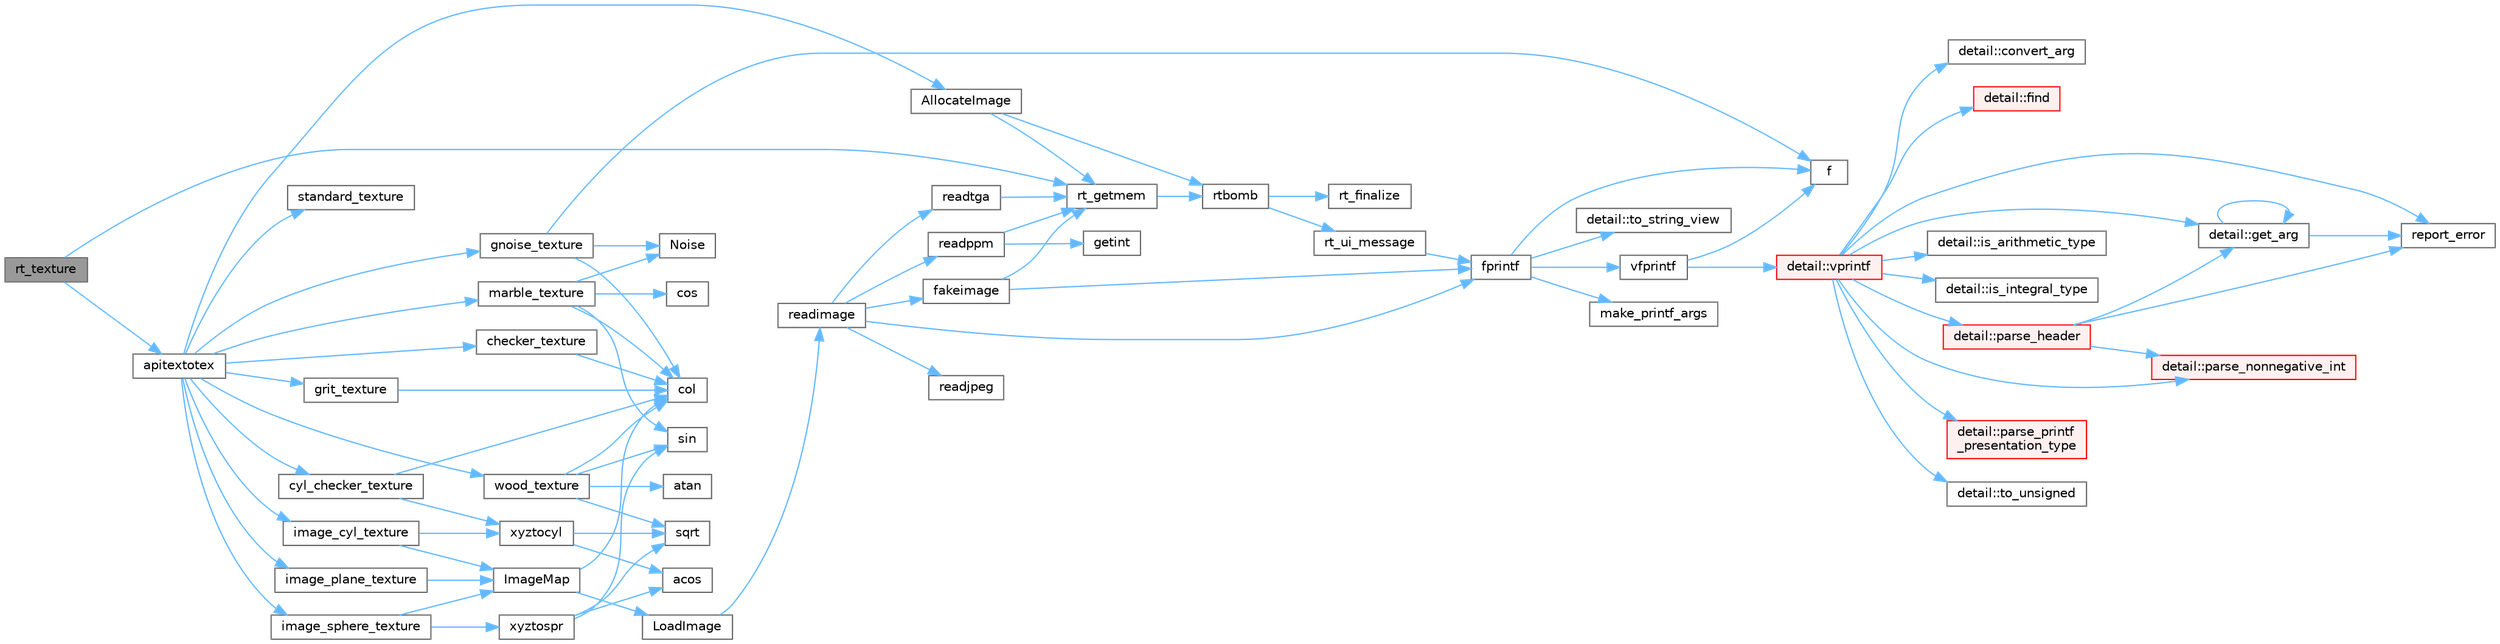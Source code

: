 digraph "rt_texture"
{
 // LATEX_PDF_SIZE
  bgcolor="transparent";
  edge [fontname=Helvetica,fontsize=10,labelfontname=Helvetica,labelfontsize=10];
  node [fontname=Helvetica,fontsize=10,shape=box,height=0.2,width=0.4];
  rankdir="LR";
  Node1 [id="Node000001",label="rt_texture",height=0.2,width=0.4,color="gray40", fillcolor="grey60", style="filled", fontcolor="black",tooltip=" "];
  Node1 -> Node2 [id="edge79_Node000001_Node000002",color="steelblue1",style="solid",tooltip=" "];
  Node2 [id="Node000002",label="apitextotex",height=0.2,width=0.4,color="grey40", fillcolor="white", style="filled",URL="$api_8cpp.html#a498a435f3fff94779e591e58e77f7bb0",tooltip=" "];
  Node2 -> Node3 [id="edge80_Node000002_Node000003",color="steelblue1",style="solid",tooltip=" "];
  Node3 [id="Node000003",label="AllocateImage",height=0.2,width=0.4,color="grey40", fillcolor="white", style="filled",URL="$imap_8cpp.html#a6137217c6fd64e2b8e929c1386404c11",tooltip=" "];
  Node3 -> Node4 [id="edge81_Node000003_Node000004",color="steelblue1",style="solid",tooltip=" "];
  Node4 [id="Node000004",label="rt_getmem",height=0.2,width=0.4,color="grey40", fillcolor="white", style="filled",URL="$util_8cpp.html#a55411670110436341b6dba465125eb8f",tooltip=" "];
  Node4 -> Node5 [id="edge82_Node000004_Node000005",color="steelblue1",style="solid",tooltip=" "];
  Node5 [id="Node000005",label="rtbomb",height=0.2,width=0.4,color="grey40", fillcolor="white", style="filled",URL="$util_8cpp.html#ab11ff87b1a71787f653c8026fe800e3d",tooltip=" "];
  Node5 -> Node6 [id="edge83_Node000005_Node000006",color="steelblue1",style="solid",tooltip=" "];
  Node6 [id="Node000006",label="rt_finalize",height=0.2,width=0.4,color="grey40", fillcolor="white", style="filled",URL="$tachyon__video_8cpp.html#a846c00845423b3f83b3192ae8b179604",tooltip=" "];
  Node5 -> Node7 [id="edge84_Node000005_Node000007",color="steelblue1",style="solid",tooltip=" "];
  Node7 [id="Node000007",label="rt_ui_message",height=0.2,width=0.4,color="grey40", fillcolor="white", style="filled",URL="$ui_8cpp.html#aea0c1431950c57ff36231c7f4ba804f1",tooltip=" "];
  Node7 -> Node8 [id="edge85_Node000007_Node000008",color="steelblue1",style="solid",tooltip=" "];
  Node8 [id="Node000008",label="fprintf",height=0.2,width=0.4,color="grey40", fillcolor="white", style="filled",URL="$printf_8h.html#a9f315126362cae9675de1642105e631e",tooltip=" "];
  Node8 -> Node9 [id="edge86_Node000008_Node000009",color="steelblue1",style="solid",tooltip=" "];
  Node9 [id="Node000009",label="f",height=0.2,width=0.4,color="grey40", fillcolor="white", style="filled",URL="$cxx11__tensor__map_8cpp.html#a7f507fea02198f6cb81c86640c7b1a4e",tooltip=" "];
  Node8 -> Node10 [id="edge87_Node000008_Node000010",color="steelblue1",style="solid",tooltip=" "];
  Node10 [id="Node000010",label="make_printf_args",height=0.2,width=0.4,color="grey40", fillcolor="white", style="filled",URL="$printf_8h.html#a27dcc0efcda04388971dbea3c875f122",tooltip=" "];
  Node8 -> Node11 [id="edge88_Node000008_Node000011",color="steelblue1",style="solid",tooltip=" "];
  Node11 [id="Node000011",label="detail::to_string_view",height=0.2,width=0.4,color="grey40", fillcolor="white", style="filled",URL="$namespacedetail.html#abeae79fa3e1eded2d8fbd56cc9f0960e",tooltip=" "];
  Node8 -> Node12 [id="edge89_Node000008_Node000012",color="steelblue1",style="solid",tooltip=" "];
  Node12 [id="Node000012",label="vfprintf",height=0.2,width=0.4,color="grey40", fillcolor="white", style="filled",URL="$printf_8h.html#abb30aad964fc771fb52cf3ad88649df2",tooltip=" "];
  Node12 -> Node9 [id="edge90_Node000012_Node000009",color="steelblue1",style="solid",tooltip=" "];
  Node12 -> Node13 [id="edge91_Node000012_Node000013",color="steelblue1",style="solid",tooltip=" "];
  Node13 [id="Node000013",label="detail::vprintf",height=0.2,width=0.4,color="red", fillcolor="#FFF0F0", style="filled",URL="$namespacedetail.html#a1c8c2218e4c822aa8f743fb9c573717f",tooltip=" "];
  Node13 -> Node14 [id="edge92_Node000013_Node000014",color="steelblue1",style="solid",tooltip=" "];
  Node14 [id="Node000014",label="detail::convert_arg",height=0.2,width=0.4,color="grey40", fillcolor="white", style="filled",URL="$namespacedetail.html#a03c11572c9a664266d6925f327dec7f3",tooltip=" "];
  Node13 -> Node15 [id="edge93_Node000013_Node000015",color="steelblue1",style="solid",tooltip=" "];
  Node15 [id="Node000015",label="detail::find",height=0.2,width=0.4,color="red", fillcolor="#FFF0F0", style="filled",URL="$namespacedetail.html#a6b71952fab3dc32f3edb2c3e9811d8d9",tooltip=" "];
  Node13 -> Node17 [id="edge94_Node000013_Node000017",color="steelblue1",style="solid",tooltip=" "];
  Node17 [id="Node000017",label="detail::get_arg",height=0.2,width=0.4,color="grey40", fillcolor="white", style="filled",URL="$namespacedetail.html#a342ef250e45bd09b2ef666b6fae1c355",tooltip=" "];
  Node17 -> Node17 [id="edge95_Node000017_Node000017",color="steelblue1",style="solid",tooltip=" "];
  Node17 -> Node18 [id="edge96_Node000017_Node000018",color="steelblue1",style="solid",tooltip=" "];
  Node18 [id="Node000018",label="report_error",height=0.2,width=0.4,color="grey40", fillcolor="white", style="filled",URL="$format-inl_8h.html#a5555893692b00b61b3886349332fd01f",tooltip=" "];
  Node13 -> Node19 [id="edge97_Node000013_Node000019",color="steelblue1",style="solid",tooltip=" "];
  Node19 [id="Node000019",label="detail::is_arithmetic_type",height=0.2,width=0.4,color="grey40", fillcolor="white", style="filled",URL="$namespacedetail.html#a802c50a56a3495fdab6020b375ba1389",tooltip=" "];
  Node13 -> Node20 [id="edge98_Node000013_Node000020",color="steelblue1",style="solid",tooltip=" "];
  Node20 [id="Node000020",label="detail::is_integral_type",height=0.2,width=0.4,color="grey40", fillcolor="white", style="filled",URL="$namespacedetail.html#a2a60f8d1bee41b803f43fc42b707b5d1",tooltip=" "];
  Node13 -> Node21 [id="edge99_Node000013_Node000021",color="steelblue1",style="solid",tooltip=" "];
  Node21 [id="Node000021",label="detail::parse_header",height=0.2,width=0.4,color="red", fillcolor="#FFF0F0", style="filled",URL="$namespacedetail.html#afc9d93e58b8edb8077f8bc8eee7f4035",tooltip=" "];
  Node21 -> Node17 [id="edge100_Node000021_Node000017",color="steelblue1",style="solid",tooltip=" "];
  Node21 -> Node30 [id="edge101_Node000021_Node000030",color="steelblue1",style="solid",tooltip=" "];
  Node30 [id="Node000030",label="detail::parse_nonnegative_int",height=0.2,width=0.4,color="red", fillcolor="#FFF0F0", style="filled",URL="$namespacedetail.html#a338caba782225e115a9902d4d0835f5f",tooltip=" "];
  Node21 -> Node18 [id="edge102_Node000021_Node000018",color="steelblue1",style="solid",tooltip=" "];
  Node13 -> Node30 [id="edge103_Node000013_Node000030",color="steelblue1",style="solid",tooltip=" "];
  Node13 -> Node33 [id="edge104_Node000013_Node000033",color="steelblue1",style="solid",tooltip=" "];
  Node33 [id="Node000033",label="detail::parse_printf\l_presentation_type",height=0.2,width=0.4,color="red", fillcolor="#FFF0F0", style="filled",URL="$namespacedetail.html#aa2cb095169b23e3a66260ad7078f44cc",tooltip=" "];
  Node13 -> Node18 [id="edge105_Node000013_Node000018",color="steelblue1",style="solid",tooltip=" "];
  Node13 -> Node35 [id="edge106_Node000013_Node000035",color="steelblue1",style="solid",tooltip=" "];
  Node35 [id="Node000035",label="detail::to_unsigned",height=0.2,width=0.4,color="grey40", fillcolor="white", style="filled",URL="$namespacedetail.html#a4855e668246c731a97484efc329f2aac",tooltip=" "];
  Node3 -> Node5 [id="edge107_Node000003_Node000005",color="steelblue1",style="solid",tooltip=" "];
  Node2 -> Node40 [id="edge108_Node000002_Node000040",color="steelblue1",style="solid",tooltip=" "];
  Node40 [id="Node000040",label="checker_texture",height=0.2,width=0.4,color="grey40", fillcolor="white", style="filled",URL="$texture_8cpp.html#a926e657803b803fc22d46dfd2721dd5b",tooltip=" "];
  Node40 -> Node41 [id="edge109_Node000040_Node000041",color="steelblue1",style="solid",tooltip=" "];
  Node41 [id="Node000041",label="col",height=0.2,width=0.4,color="grey40", fillcolor="white", style="filled",URL="$_matrix_base__col_8cpp.html#aa168d9544aa6d49fce0cbfc0bec849b0",tooltip=" "];
  Node2 -> Node42 [id="edge110_Node000002_Node000042",color="steelblue1",style="solid",tooltip=" "];
  Node42 [id="Node000042",label="cyl_checker_texture",height=0.2,width=0.4,color="grey40", fillcolor="white", style="filled",URL="$texture_8cpp.html#ad59b944c5f5bcc3927f7ccfad55c9383",tooltip=" "];
  Node42 -> Node41 [id="edge111_Node000042_Node000041",color="steelblue1",style="solid",tooltip=" "];
  Node42 -> Node43 [id="edge112_Node000042_Node000043",color="steelblue1",style="solid",tooltip=" "];
  Node43 [id="Node000043",label="xyztocyl",height=0.2,width=0.4,color="grey40", fillcolor="white", style="filled",URL="$coordsys_8cpp.html#a8d423c923b15bb4152f5b78acdbc8909",tooltip=" "];
  Node43 -> Node44 [id="edge113_Node000043_Node000044",color="steelblue1",style="solid",tooltip=" "];
  Node44 [id="Node000044",label="acos",height=0.2,width=0.4,color="grey40", fillcolor="white", style="filled",URL="$_array_cwise_unary_ops_8h.html#a4ae93c48c742ccd51e0ec59fa85b49bd",tooltip=" "];
  Node43 -> Node45 [id="edge114_Node000043_Node000045",color="steelblue1",style="solid",tooltip=" "];
  Node45 [id="Node000045",label="sqrt",height=0.2,width=0.4,color="grey40", fillcolor="white", style="filled",URL="$_array_cwise_unary_ops_8h.html#a656b9217a2fcb6de59dc8d1eb3079cc7",tooltip=" "];
  Node2 -> Node46 [id="edge115_Node000002_Node000046",color="steelblue1",style="solid",tooltip=" "];
  Node46 [id="Node000046",label="gnoise_texture",height=0.2,width=0.4,color="grey40", fillcolor="white", style="filled",URL="$texture_8cpp.html#a3a1df603709a4c931d8f0f28c334c32a",tooltip=" "];
  Node46 -> Node41 [id="edge116_Node000046_Node000041",color="steelblue1",style="solid",tooltip=" "];
  Node46 -> Node9 [id="edge117_Node000046_Node000009",color="steelblue1",style="solid",tooltip=" "];
  Node46 -> Node47 [id="edge118_Node000046_Node000047",color="steelblue1",style="solid",tooltip=" "];
  Node47 [id="Node000047",label="Noise",height=0.2,width=0.4,color="grey40", fillcolor="white", style="filled",URL="$texture_8cpp.html#a073429e5704f95835fe2100776cd6123",tooltip=" "];
  Node2 -> Node48 [id="edge119_Node000002_Node000048",color="steelblue1",style="solid",tooltip=" "];
  Node48 [id="Node000048",label="grit_texture",height=0.2,width=0.4,color="grey40", fillcolor="white", style="filled",URL="$texture_8cpp.html#a16f421e0c0ee9b0738a087138f1980a7",tooltip=" "];
  Node48 -> Node41 [id="edge120_Node000048_Node000041",color="steelblue1",style="solid",tooltip=" "];
  Node2 -> Node49 [id="edge121_Node000002_Node000049",color="steelblue1",style="solid",tooltip=" "];
  Node49 [id="Node000049",label="image_cyl_texture",height=0.2,width=0.4,color="grey40", fillcolor="white", style="filled",URL="$texture_8cpp.html#a52b48381cb910d5f143894200411ff37",tooltip=" "];
  Node49 -> Node50 [id="edge122_Node000049_Node000050",color="steelblue1",style="solid",tooltip=" "];
  Node50 [id="Node000050",label="ImageMap",height=0.2,width=0.4,color="grey40", fillcolor="white", style="filled",URL="$imap_8cpp.html#a079e2e7ffcd1e5f680773edd3e4fc1e3",tooltip=" "];
  Node50 -> Node41 [id="edge123_Node000050_Node000041",color="steelblue1",style="solid",tooltip=" "];
  Node50 -> Node51 [id="edge124_Node000050_Node000051",color="steelblue1",style="solid",tooltip=" "];
  Node51 [id="Node000051",label="LoadImage",height=0.2,width=0.4,color="grey40", fillcolor="white", style="filled",URL="$imap_8cpp.html#a0369dfcd9b9f896ed90f6a17a2f97c50",tooltip=" "];
  Node51 -> Node52 [id="edge125_Node000051_Node000052",color="steelblue1",style="solid",tooltip=" "];
  Node52 [id="Node000052",label="readimage",height=0.2,width=0.4,color="grey40", fillcolor="white", style="filled",URL="$imageio_8cpp.html#a95f1e3f5dd18034dfef41815dcef4192",tooltip=" "];
  Node52 -> Node53 [id="edge126_Node000052_Node000053",color="steelblue1",style="solid",tooltip=" "];
  Node53 [id="Node000053",label="fakeimage",height=0.2,width=0.4,color="grey40", fillcolor="white", style="filled",URL="$imageio_8cpp.html#abb74c32a69e9a0a5fe6e93c91309b841",tooltip=" "];
  Node53 -> Node8 [id="edge127_Node000053_Node000008",color="steelblue1",style="solid",tooltip=" "];
  Node53 -> Node4 [id="edge128_Node000053_Node000004",color="steelblue1",style="solid",tooltip=" "];
  Node52 -> Node8 [id="edge129_Node000052_Node000008",color="steelblue1",style="solid",tooltip=" "];
  Node52 -> Node54 [id="edge130_Node000052_Node000054",color="steelblue1",style="solid",tooltip=" "];
  Node54 [id="Node000054",label="readjpeg",height=0.2,width=0.4,color="grey40", fillcolor="white", style="filled",URL="$jpeg_8cpp.html#a83dab9885db89ccfb64209cb705e3a0a",tooltip=" "];
  Node52 -> Node55 [id="edge131_Node000052_Node000055",color="steelblue1",style="solid",tooltip=" "];
  Node55 [id="Node000055",label="readppm",height=0.2,width=0.4,color="grey40", fillcolor="white", style="filled",URL="$ppm_8cpp.html#a0398cab2799d820fa94dc2f97ae2aeab",tooltip=" "];
  Node55 -> Node56 [id="edge132_Node000055_Node000056",color="steelblue1",style="solid",tooltip=" "];
  Node56 [id="Node000056",label="getint",height=0.2,width=0.4,color="grey40", fillcolor="white", style="filled",URL="$ppm_8cpp.html#a74b6948999d0c578c114f2dfee9faefe",tooltip=" "];
  Node55 -> Node4 [id="edge133_Node000055_Node000004",color="steelblue1",style="solid",tooltip=" "];
  Node52 -> Node57 [id="edge134_Node000052_Node000057",color="steelblue1",style="solid",tooltip=" "];
  Node57 [id="Node000057",label="readtga",height=0.2,width=0.4,color="grey40", fillcolor="white", style="filled",URL="$tgafile_8cpp.html#af3bbf1b86f3927345d6dbbb04bb9ac64",tooltip=" "];
  Node57 -> Node4 [id="edge135_Node000057_Node000004",color="steelblue1",style="solid",tooltip=" "];
  Node49 -> Node43 [id="edge136_Node000049_Node000043",color="steelblue1",style="solid",tooltip=" "];
  Node2 -> Node58 [id="edge137_Node000002_Node000058",color="steelblue1",style="solid",tooltip=" "];
  Node58 [id="Node000058",label="image_plane_texture",height=0.2,width=0.4,color="grey40", fillcolor="white", style="filled",URL="$texture_8cpp.html#a41be0bb1ac0fb0b858aac298513728c5",tooltip=" "];
  Node58 -> Node50 [id="edge138_Node000058_Node000050",color="steelblue1",style="solid",tooltip=" "];
  Node2 -> Node59 [id="edge139_Node000002_Node000059",color="steelblue1",style="solid",tooltip=" "];
  Node59 [id="Node000059",label="image_sphere_texture",height=0.2,width=0.4,color="grey40", fillcolor="white", style="filled",URL="$texture_8cpp.html#ac7dc3e6c82bb9bd39a3bba235b8c6327",tooltip=" "];
  Node59 -> Node50 [id="edge140_Node000059_Node000050",color="steelblue1",style="solid",tooltip=" "];
  Node59 -> Node60 [id="edge141_Node000059_Node000060",color="steelblue1",style="solid",tooltip=" "];
  Node60 [id="Node000060",label="xyztospr",height=0.2,width=0.4,color="grey40", fillcolor="white", style="filled",URL="$coordsys_8cpp.html#a0638a87de3a5fba02698d7b5922b1260",tooltip=" "];
  Node60 -> Node44 [id="edge142_Node000060_Node000044",color="steelblue1",style="solid",tooltip=" "];
  Node60 -> Node61 [id="edge143_Node000060_Node000061",color="steelblue1",style="solid",tooltip=" "];
  Node61 [id="Node000061",label="sin",height=0.2,width=0.4,color="grey40", fillcolor="white", style="filled",URL="$_array_cwise_unary_ops_8h.html#a9cfb0ea58bd813510a9e2db18a5e49f0",tooltip=" "];
  Node60 -> Node45 [id="edge144_Node000060_Node000045",color="steelblue1",style="solid",tooltip=" "];
  Node2 -> Node62 [id="edge145_Node000002_Node000062",color="steelblue1",style="solid",tooltip=" "];
  Node62 [id="Node000062",label="marble_texture",height=0.2,width=0.4,color="grey40", fillcolor="white", style="filled",URL="$texture_8cpp.html#a7e0f5928595ddb9dbd249c681e061180",tooltip=" "];
  Node62 -> Node41 [id="edge146_Node000062_Node000041",color="steelblue1",style="solid",tooltip=" "];
  Node62 -> Node63 [id="edge147_Node000062_Node000063",color="steelblue1",style="solid",tooltip=" "];
  Node63 [id="Node000063",label="cos",height=0.2,width=0.4,color="grey40", fillcolor="white", style="filled",URL="$_array_cwise_unary_ops_8h.html#a92b03396990b0e9eea0731aa406e31a4",tooltip=" "];
  Node62 -> Node47 [id="edge148_Node000062_Node000047",color="steelblue1",style="solid",tooltip=" "];
  Node62 -> Node61 [id="edge149_Node000062_Node000061",color="steelblue1",style="solid",tooltip=" "];
  Node2 -> Node64 [id="edge150_Node000002_Node000064",color="steelblue1",style="solid",tooltip=" "];
  Node64 [id="Node000064",label="standard_texture",height=0.2,width=0.4,color="grey40", fillcolor="white", style="filled",URL="$texture_8cpp.html#a657e9303e0ae6f79b98458d353f0c3a8",tooltip=" "];
  Node2 -> Node65 [id="edge151_Node000002_Node000065",color="steelblue1",style="solid",tooltip=" "];
  Node65 [id="Node000065",label="wood_texture",height=0.2,width=0.4,color="grey40", fillcolor="white", style="filled",URL="$texture_8cpp.html#a083476ab18f69b1813e05f61d34ac3fa",tooltip=" "];
  Node65 -> Node66 [id="edge152_Node000065_Node000066",color="steelblue1",style="solid",tooltip=" "];
  Node66 [id="Node000066",label="atan",height=0.2,width=0.4,color="grey40", fillcolor="white", style="filled",URL="$_array_cwise_unary_ops_8h.html#aa79a675523a09fa6151004de7a3807d6",tooltip=" "];
  Node65 -> Node41 [id="edge153_Node000065_Node000041",color="steelblue1",style="solid",tooltip=" "];
  Node65 -> Node61 [id="edge154_Node000065_Node000061",color="steelblue1",style="solid",tooltip=" "];
  Node65 -> Node45 [id="edge155_Node000065_Node000045",color="steelblue1",style="solid",tooltip=" "];
  Node1 -> Node4 [id="edge156_Node000001_Node000004",color="steelblue1",style="solid",tooltip=" "];
}
